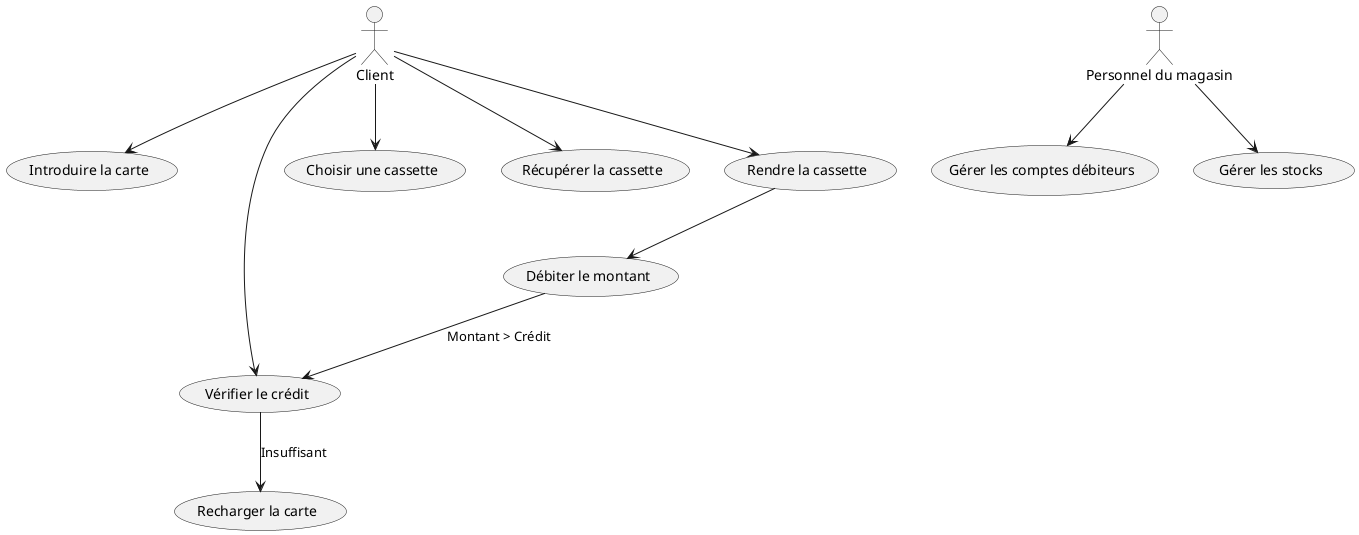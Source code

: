 @startuml
actor Client
actor Magasin as "Personnel du magasin"

usecase "Introduire la carte" as UC_IntroduireCarte
usecase "Vérifier le crédit" as UC_VerifierCredit
usecase "Choisir une cassette" as UC_ChoisirCassette
usecase "Récupérer la cassette" as UC_RecupererCassette
usecase "Rendre la cassette" as UC_RendreCassette
usecase "Débiter le montant" as UC_DebiterMontant
usecase "Recharger la carte" as UC_RechargerCarte
usecase "Gérer les comptes débiteurs" as UC_GererComptesDebiteurs
usecase "Gérer les stocks" as UC_GererStocks

Client --> UC_IntroduireCarte
Client --> UC_VerifierCredit
Client --> UC_ChoisirCassette
Client --> UC_RecupererCassette
Client --> UC_RendreCassette
UC_RendreCassette --> UC_DebiterMontant
UC_DebiterMontant --> UC_VerifierCredit: "Montant > Crédit"
UC_VerifierCredit --> UC_RechargerCarte: "Insuffisant"
Magasin --> UC_GererComptesDebiteurs
Magasin --> UC_GererStocks
@enduml
